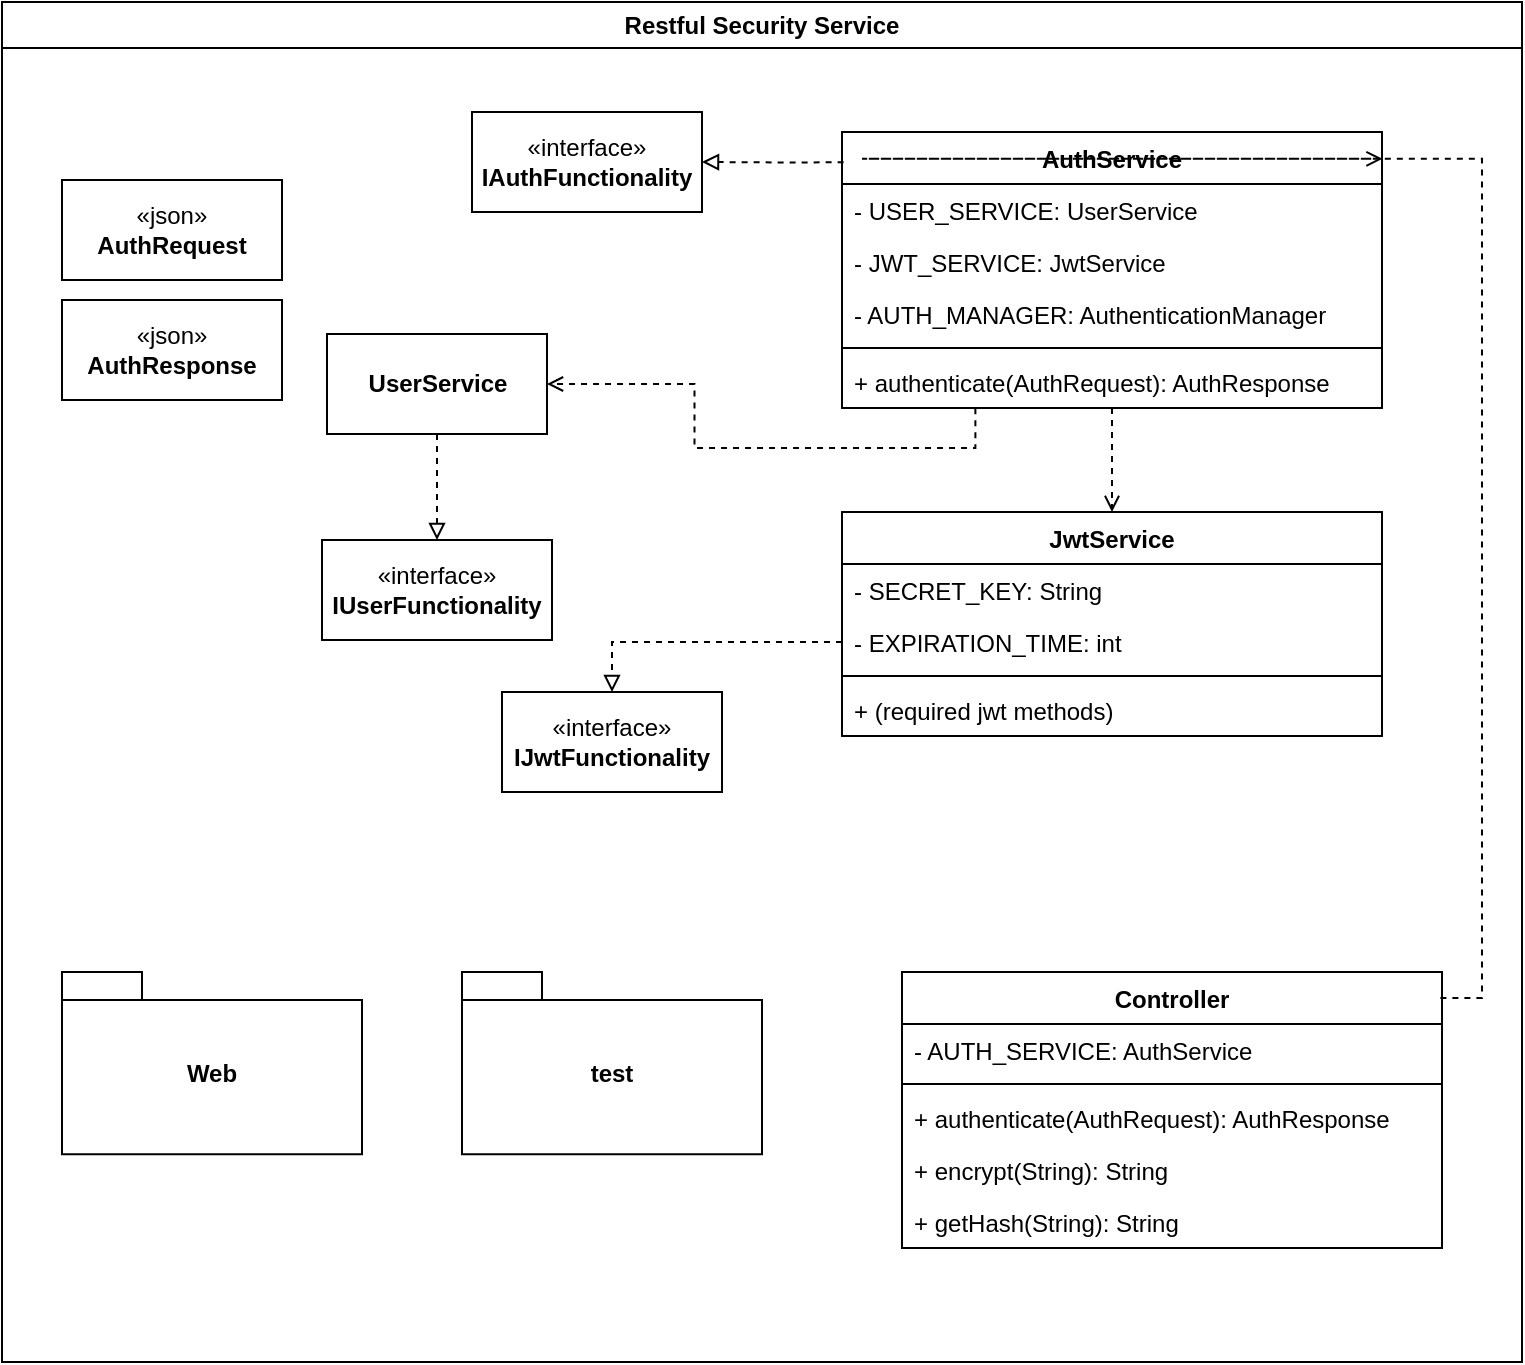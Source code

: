 <mxfile version="23.1.1" type="device">
  <diagram name="Page-1" id="jT2SBeqgrpjNxPlv2E6v">
    <mxGraphModel dx="1220" dy="833" grid="1" gridSize="10" guides="1" tooltips="1" connect="1" arrows="1" fold="1" page="1" pageScale="1" pageWidth="1100" pageHeight="850" math="0" shadow="0">
      <root>
        <mxCell id="0" />
        <mxCell id="1" parent="0" />
        <mxCell id="Uovh46UTTe6WOonXCwlF-132" value="Restful Security Service" style="swimlane;whiteSpace=wrap;html=1;startSize=23;" parent="1" vertex="1">
          <mxGeometry x="20" y="85" width="760" height="680" as="geometry" />
        </mxCell>
        <mxCell id="wQ44f-bJAqMeGIP8EFis-25" value="test" style="shape=folder;fontStyle=1;spacingTop=10;tabWidth=40;tabHeight=14;tabPosition=left;html=1;whiteSpace=wrap;" parent="Uovh46UTTe6WOonXCwlF-132" vertex="1">
          <mxGeometry x="230" y="485.0" width="150" height="91.07" as="geometry" />
        </mxCell>
        <mxCell id="NYcZPSoy_YJI1oidksNC-21" value="«json»&lt;br&gt;&lt;b&gt;AuthRequest&lt;/b&gt;" style="html=1;whiteSpace=wrap;" parent="Uovh46UTTe6WOonXCwlF-132" vertex="1">
          <mxGeometry x="30" y="89" width="110" height="50" as="geometry" />
        </mxCell>
        <mxCell id="NYcZPSoy_YJI1oidksNC-22" value="«json»&lt;br&gt;&lt;b&gt;AuthResponse&lt;/b&gt;" style="html=1;whiteSpace=wrap;" parent="Uovh46UTTe6WOonXCwlF-132" vertex="1">
          <mxGeometry x="30" y="149" width="110" height="50" as="geometry" />
        </mxCell>
        <mxCell id="NYcZPSoy_YJI1oidksNC-54" value="" style="edgeStyle=orthogonalEdgeStyle;rounded=0;orthogonalLoop=1;jettySize=auto;html=1;entryX=0.5;entryY=0;entryDx=0;entryDy=0;endArrow=open;endFill=0;dashed=1;" parent="Uovh46UTTe6WOonXCwlF-132" source="NYcZPSoy_YJI1oidksNC-23" target="NYcZPSoy_YJI1oidksNC-36" edge="1">
          <mxGeometry relative="1" as="geometry" />
        </mxCell>
        <mxCell id="NYcZPSoy_YJI1oidksNC-23" value="AuthService" style="swimlane;fontStyle=1;align=center;verticalAlign=top;childLayout=stackLayout;horizontal=1;startSize=26;horizontalStack=0;resizeParent=1;resizeParentMax=0;resizeLast=0;collapsible=1;marginBottom=0;whiteSpace=wrap;html=1;" parent="Uovh46UTTe6WOonXCwlF-132" vertex="1">
          <mxGeometry x="420" y="65" width="270" height="138" as="geometry" />
        </mxCell>
        <mxCell id="NYcZPSoy_YJI1oidksNC-24" value="- USER_SERVICE: UserService" style="text;strokeColor=none;fillColor=none;align=left;verticalAlign=top;spacingLeft=4;spacingRight=4;overflow=hidden;rotatable=0;points=[[0,0.5],[1,0.5]];portConstraint=eastwest;whiteSpace=wrap;html=1;" parent="NYcZPSoy_YJI1oidksNC-23" vertex="1">
          <mxGeometry y="26" width="270" height="26" as="geometry" />
        </mxCell>
        <mxCell id="NYcZPSoy_YJI1oidksNC-27" value="- JWT_SERVICE: JwtService" style="text;strokeColor=none;fillColor=none;align=left;verticalAlign=top;spacingLeft=4;spacingRight=4;overflow=hidden;rotatable=0;points=[[0,0.5],[1,0.5]];portConstraint=eastwest;whiteSpace=wrap;html=1;" parent="NYcZPSoy_YJI1oidksNC-23" vertex="1">
          <mxGeometry y="52" width="270" height="26" as="geometry" />
        </mxCell>
        <mxCell id="NYcZPSoy_YJI1oidksNC-28" value="- AUTH_MANAGER: AuthenticationManager" style="text;strokeColor=none;fillColor=none;align=left;verticalAlign=top;spacingLeft=4;spacingRight=4;overflow=hidden;rotatable=0;points=[[0,0.5],[1,0.5]];portConstraint=eastwest;whiteSpace=wrap;html=1;" parent="NYcZPSoy_YJI1oidksNC-23" vertex="1">
          <mxGeometry y="78" width="270" height="26" as="geometry" />
        </mxCell>
        <mxCell id="NYcZPSoy_YJI1oidksNC-25" value="" style="line;strokeWidth=1;fillColor=none;align=left;verticalAlign=middle;spacingTop=-1;spacingLeft=3;spacingRight=3;rotatable=0;labelPosition=right;points=[];portConstraint=eastwest;strokeColor=inherit;" parent="NYcZPSoy_YJI1oidksNC-23" vertex="1">
          <mxGeometry y="104" width="270" height="8" as="geometry" />
        </mxCell>
        <mxCell id="NYcZPSoy_YJI1oidksNC-26" value="+ authenticate(AuthRequest): AuthResponse" style="text;strokeColor=none;fillColor=none;align=left;verticalAlign=top;spacingLeft=4;spacingRight=4;overflow=hidden;rotatable=0;points=[[0,0.5],[1,0.5]];portConstraint=eastwest;whiteSpace=wrap;html=1;" parent="NYcZPSoy_YJI1oidksNC-23" vertex="1">
          <mxGeometry y="112" width="270" height="26" as="geometry" />
        </mxCell>
        <mxCell id="NYcZPSoy_YJI1oidksNC-50" value="" style="edgeStyle=orthogonalEdgeStyle;rounded=0;orthogonalLoop=1;jettySize=auto;html=1;endArrow=block;endFill=0;dashed=1;exitX=0;exitY=0.5;exitDx=0;exitDy=0;entryX=0.5;entryY=0;entryDx=0;entryDy=0;" parent="Uovh46UTTe6WOonXCwlF-132" source="NYcZPSoy_YJI1oidksNC-38" target="NYcZPSoy_YJI1oidksNC-74" edge="1">
          <mxGeometry relative="1" as="geometry">
            <mxPoint x="750" y="311" as="targetPoint" />
          </mxGeometry>
        </mxCell>
        <mxCell id="NYcZPSoy_YJI1oidksNC-36" value="JwtService" style="swimlane;fontStyle=1;align=center;verticalAlign=top;childLayout=stackLayout;horizontal=1;startSize=26;horizontalStack=0;resizeParent=1;resizeParentMax=0;resizeLast=0;collapsible=1;marginBottom=0;whiteSpace=wrap;html=1;" parent="Uovh46UTTe6WOonXCwlF-132" vertex="1">
          <mxGeometry x="420" y="255" width="270" height="112" as="geometry" />
        </mxCell>
        <mxCell id="NYcZPSoy_YJI1oidksNC-37" value="- SECRET_KEY: String" style="text;strokeColor=none;fillColor=none;align=left;verticalAlign=top;spacingLeft=4;spacingRight=4;overflow=hidden;rotatable=0;points=[[0,0.5],[1,0.5]];portConstraint=eastwest;whiteSpace=wrap;html=1;" parent="NYcZPSoy_YJI1oidksNC-36" vertex="1">
          <mxGeometry y="26" width="270" height="26" as="geometry" />
        </mxCell>
        <mxCell id="NYcZPSoy_YJI1oidksNC-38" value="- EXPIRATION_TIME: int" style="text;strokeColor=none;fillColor=none;align=left;verticalAlign=top;spacingLeft=4;spacingRight=4;overflow=hidden;rotatable=0;points=[[0,0.5],[1,0.5]];portConstraint=eastwest;whiteSpace=wrap;html=1;" parent="NYcZPSoy_YJI1oidksNC-36" vertex="1">
          <mxGeometry y="52" width="270" height="26" as="geometry" />
        </mxCell>
        <mxCell id="NYcZPSoy_YJI1oidksNC-40" value="" style="line;strokeWidth=1;fillColor=none;align=left;verticalAlign=middle;spacingTop=-1;spacingLeft=3;spacingRight=3;rotatable=0;labelPosition=right;points=[];portConstraint=eastwest;strokeColor=inherit;" parent="NYcZPSoy_YJI1oidksNC-36" vertex="1">
          <mxGeometry y="78" width="270" height="8" as="geometry" />
        </mxCell>
        <mxCell id="NYcZPSoy_YJI1oidksNC-41" value="+ (required jwt methods)" style="text;strokeColor=none;fillColor=none;align=left;verticalAlign=top;spacingLeft=4;spacingRight=4;overflow=hidden;rotatable=0;points=[[0,0.5],[1,0.5]];portConstraint=eastwest;whiteSpace=wrap;html=1;" parent="NYcZPSoy_YJI1oidksNC-36" vertex="1">
          <mxGeometry y="86" width="270" height="26" as="geometry" />
        </mxCell>
        <mxCell id="NYcZPSoy_YJI1oidksNC-42" value="«interface»&lt;br&gt;&lt;b&gt;IAuthFunctionality&lt;/b&gt;" style="html=1;whiteSpace=wrap;" parent="Uovh46UTTe6WOonXCwlF-132" vertex="1">
          <mxGeometry x="235" y="55" width="115" height="50" as="geometry" />
        </mxCell>
        <mxCell id="NYcZPSoy_YJI1oidksNC-44" value="«interface»&lt;br&gt;&lt;b&gt;IUserFunctionality&lt;/b&gt;" style="html=1;whiteSpace=wrap;" parent="Uovh46UTTe6WOonXCwlF-132" vertex="1">
          <mxGeometry x="160" y="269" width="115" height="50" as="geometry" />
        </mxCell>
        <mxCell id="NYcZPSoy_YJI1oidksNC-53" value="" style="edgeStyle=orthogonalEdgeStyle;rounded=0;orthogonalLoop=1;jettySize=auto;html=1;endArrow=block;endFill=0;dashed=1;" parent="Uovh46UTTe6WOonXCwlF-132" source="NYcZPSoy_YJI1oidksNC-35" target="NYcZPSoy_YJI1oidksNC-44" edge="1">
          <mxGeometry relative="1" as="geometry" />
        </mxCell>
        <mxCell id="NYcZPSoy_YJI1oidksNC-35" value="&lt;b&gt;UserService&lt;/b&gt;" style="html=1;whiteSpace=wrap;" parent="Uovh46UTTe6WOonXCwlF-132" vertex="1">
          <mxGeometry x="162.5" y="166" width="110" height="50" as="geometry" />
        </mxCell>
        <mxCell id="NYcZPSoy_YJI1oidksNC-55" style="edgeStyle=orthogonalEdgeStyle;rounded=0;orthogonalLoop=1;jettySize=auto;html=1;exitX=0.247;exitY=1.007;exitDx=0;exitDy=0;entryX=1;entryY=0.5;entryDx=0;entryDy=0;exitPerimeter=0;endArrow=open;endFill=0;dashed=1;" parent="Uovh46UTTe6WOonXCwlF-132" source="NYcZPSoy_YJI1oidksNC-26" target="NYcZPSoy_YJI1oidksNC-35" edge="1">
          <mxGeometry relative="1" as="geometry" />
        </mxCell>
        <mxCell id="NYcZPSoy_YJI1oidksNC-73" style="edgeStyle=orthogonalEdgeStyle;rounded=0;orthogonalLoop=1;jettySize=auto;html=1;exitX=0.003;exitY=0.11;exitDx=0;exitDy=0;entryX=1;entryY=0.5;entryDx=0;entryDy=0;exitPerimeter=0;endArrow=block;endFill=0;dashed=1;" parent="Uovh46UTTe6WOonXCwlF-132" source="NYcZPSoy_YJI1oidksNC-23" target="NYcZPSoy_YJI1oidksNC-42" edge="1">
          <mxGeometry relative="1" as="geometry" />
        </mxCell>
        <mxCell id="NYcZPSoy_YJI1oidksNC-74" value="«interface»&lt;br&gt;&lt;b&gt;IJwtFunctionality&lt;/b&gt;" style="html=1;whiteSpace=wrap;" parent="Uovh46UTTe6WOonXCwlF-132" vertex="1">
          <mxGeometry x="250" y="345" width="110" height="50" as="geometry" />
        </mxCell>
        <mxCell id="NYcZPSoy_YJI1oidksNC-89" value="Controller" style="swimlane;fontStyle=1;align=center;verticalAlign=top;childLayout=stackLayout;horizontal=1;startSize=26;horizontalStack=0;resizeParent=1;resizeParentMax=0;resizeLast=0;collapsible=1;marginBottom=0;whiteSpace=wrap;html=1;" parent="Uovh46UTTe6WOonXCwlF-132" vertex="1">
          <mxGeometry x="450" y="485" width="270" height="138" as="geometry" />
        </mxCell>
        <mxCell id="NYcZPSoy_YJI1oidksNC-90" value="- AUTH_SERVICE: AuthService" style="text;strokeColor=none;fillColor=none;align=left;verticalAlign=top;spacingLeft=4;spacingRight=4;overflow=hidden;rotatable=0;points=[[0,0.5],[1,0.5]];portConstraint=eastwest;whiteSpace=wrap;html=1;" parent="NYcZPSoy_YJI1oidksNC-89" vertex="1">
          <mxGeometry y="26" width="270" height="26" as="geometry" />
        </mxCell>
        <mxCell id="NYcZPSoy_YJI1oidksNC-93" value="" style="line;strokeWidth=1;fillColor=none;align=left;verticalAlign=middle;spacingTop=-1;spacingLeft=3;spacingRight=3;rotatable=0;labelPosition=right;points=[];portConstraint=eastwest;strokeColor=inherit;" parent="NYcZPSoy_YJI1oidksNC-89" vertex="1">
          <mxGeometry y="52" width="270" height="8" as="geometry" />
        </mxCell>
        <mxCell id="NYcZPSoy_YJI1oidksNC-94" value="+ authenticate(AuthRequest): AuthResponse" style="text;strokeColor=none;fillColor=none;align=left;verticalAlign=top;spacingLeft=4;spacingRight=4;overflow=hidden;rotatable=0;points=[[0,0.5],[1,0.5]];portConstraint=eastwest;whiteSpace=wrap;html=1;" parent="NYcZPSoy_YJI1oidksNC-89" vertex="1">
          <mxGeometry y="60" width="270" height="26" as="geometry" />
        </mxCell>
        <mxCell id="NYcZPSoy_YJI1oidksNC-96" value="+ encrypt(String): String" style="text;strokeColor=none;fillColor=none;align=left;verticalAlign=top;spacingLeft=4;spacingRight=4;overflow=hidden;rotatable=0;points=[[0,0.5],[1,0.5]];portConstraint=eastwest;whiteSpace=wrap;html=1;" parent="NYcZPSoy_YJI1oidksNC-89" vertex="1">
          <mxGeometry y="86" width="270" height="26" as="geometry" />
        </mxCell>
        <mxCell id="NYcZPSoy_YJI1oidksNC-95" value="+ getHash(String): String" style="text;strokeColor=none;fillColor=none;align=left;verticalAlign=top;spacingLeft=4;spacingRight=4;overflow=hidden;rotatable=0;points=[[0,0.5],[1,0.5]];portConstraint=eastwest;whiteSpace=wrap;html=1;" parent="NYcZPSoy_YJI1oidksNC-89" vertex="1">
          <mxGeometry y="112" width="270" height="26" as="geometry" />
        </mxCell>
        <mxCell id="NYcZPSoy_YJI1oidksNC-97" style="edgeStyle=orthogonalEdgeStyle;rounded=0;orthogonalLoop=1;jettySize=auto;html=1;entryX=1.001;entryY=0.097;entryDx=0;entryDy=0;entryPerimeter=0;exitX=0.997;exitY=0.094;exitDx=0;exitDy=0;exitPerimeter=0;endArrow=open;endFill=0;dashed=1;" parent="Uovh46UTTe6WOonXCwlF-132" source="NYcZPSoy_YJI1oidksNC-89" target="NYcZPSoy_YJI1oidksNC-23" edge="1">
          <mxGeometry relative="1" as="geometry" />
        </mxCell>
        <mxCell id="NxI7IAviqJ1w66rtW4IR-1" value="Web" style="shape=folder;fontStyle=1;spacingTop=10;tabWidth=40;tabHeight=14;tabPosition=left;html=1;whiteSpace=wrap;" vertex="1" parent="Uovh46UTTe6WOonXCwlF-132">
          <mxGeometry x="30" y="485.0" width="150" height="91.07" as="geometry" />
        </mxCell>
      </root>
    </mxGraphModel>
  </diagram>
</mxfile>
